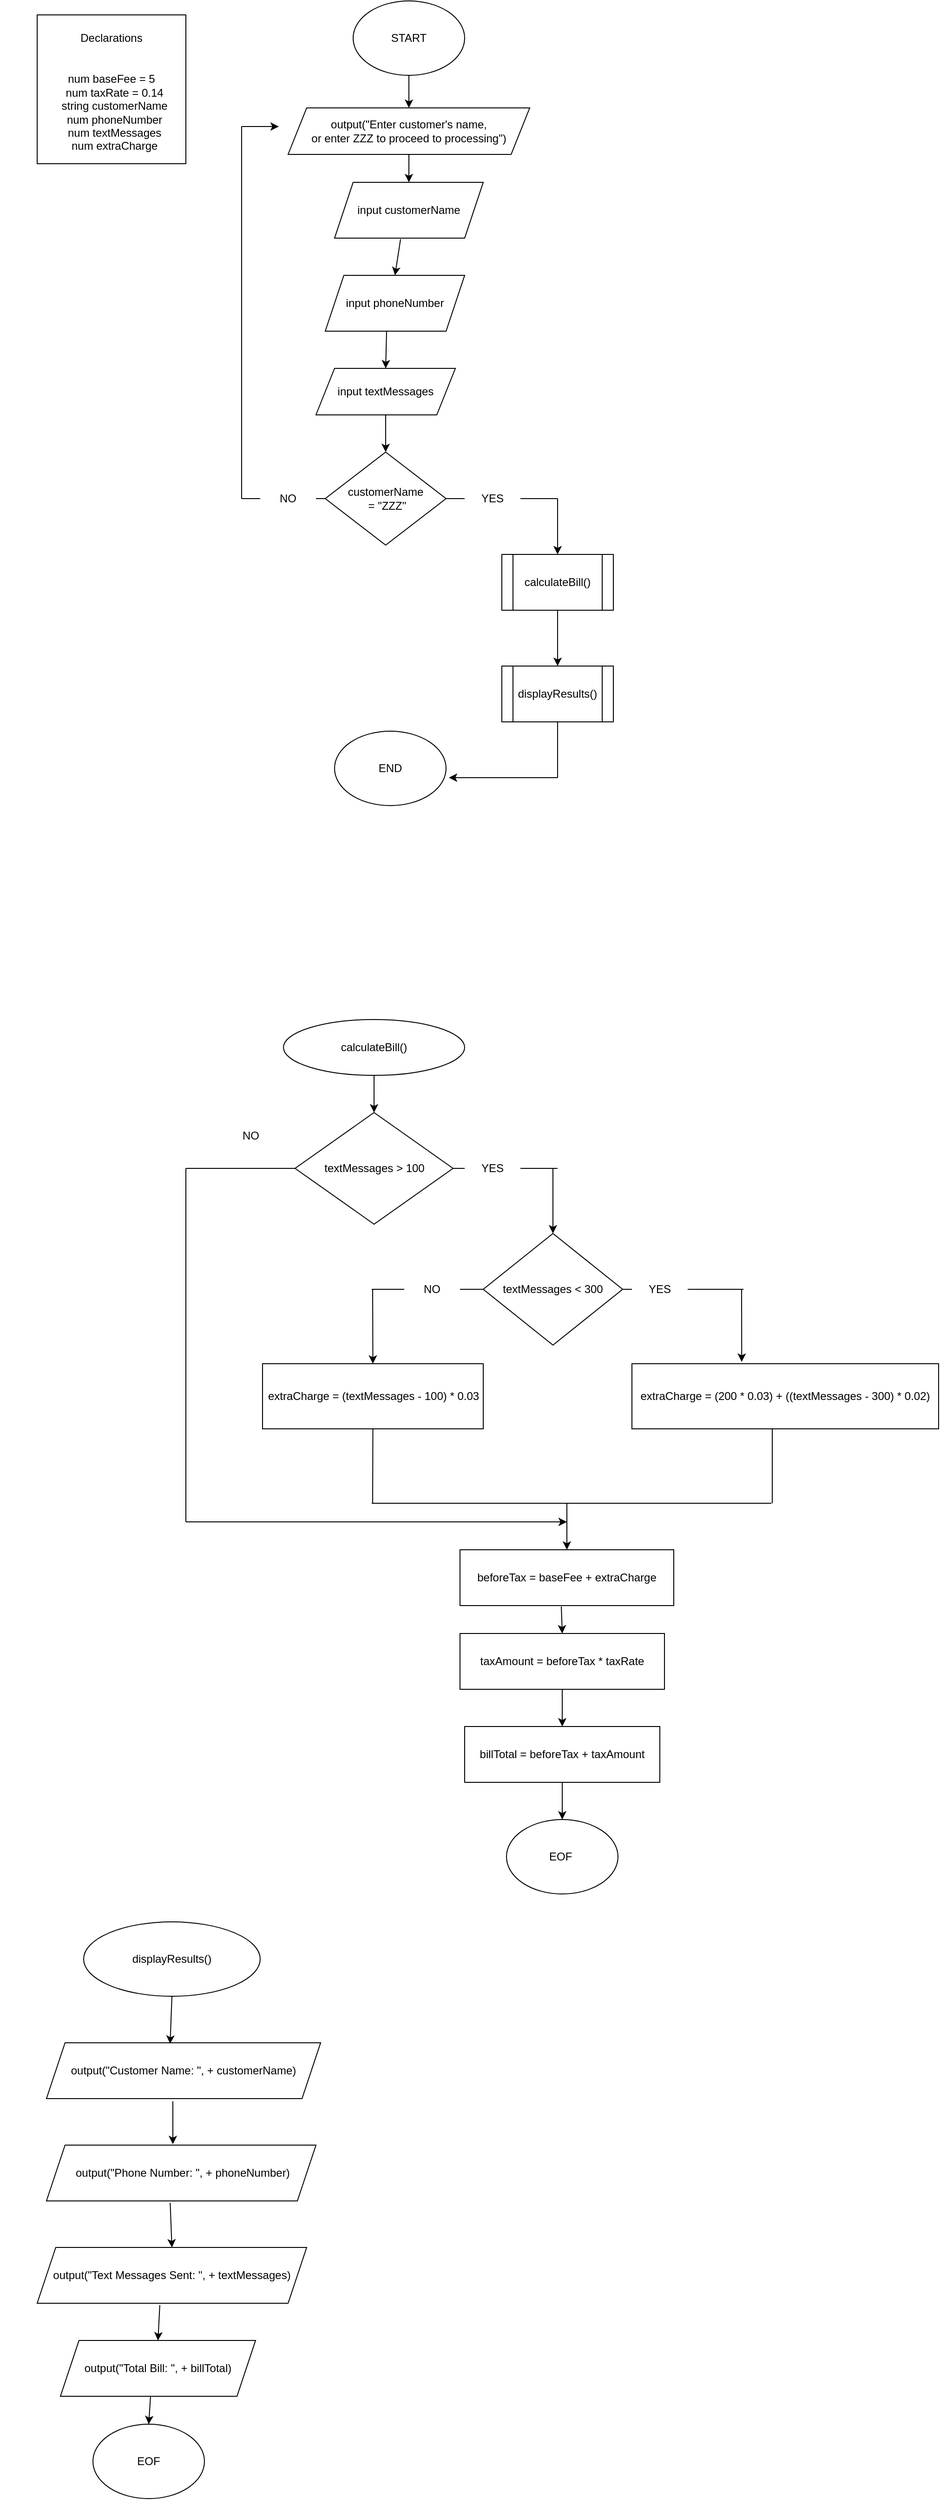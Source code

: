 <mxfile version="26.0.14">
  <diagram name="Page-1" id="m8JnofFs74yqRrOUdXPR">
    <mxGraphModel dx="1426" dy="789" grid="1" gridSize="10" guides="1" tooltips="1" connect="1" arrows="1" fold="1" page="1" pageScale="1" pageWidth="850" pageHeight="1100" math="0" shadow="0">
      <root>
        <mxCell id="0" />
        <mxCell id="1" parent="0" />
        <mxCell id="64JwXOLs04ylSAh60opL-1" value="" style="whiteSpace=wrap;html=1;aspect=fixed;" vertex="1" parent="1">
          <mxGeometry x="80" y="40" width="160" height="160" as="geometry" />
        </mxCell>
        <mxCell id="64JwXOLs04ylSAh60opL-2" value="Declarations" style="text;html=1;align=center;verticalAlign=middle;whiteSpace=wrap;rounded=0;" vertex="1" parent="1">
          <mxGeometry x="90" y="50" width="140" height="30" as="geometry" />
        </mxCell>
        <mxCell id="64JwXOLs04ylSAh60opL-3" value="&lt;div&gt;num baseFee = 5&lt;/div&gt;&lt;div&gt;&amp;nbsp; num taxRate = 0.14&lt;/div&gt;&lt;div&gt;&amp;nbsp; string customerName&lt;/div&gt;&lt;div&gt;&amp;nbsp; num phoneNumber&lt;/div&gt;&lt;div&gt;&amp;nbsp; num textMessages&lt;/div&gt;&lt;div&gt;&amp;nbsp; num extraCharge&lt;/div&gt;" style="text;html=1;align=center;verticalAlign=middle;whiteSpace=wrap;rounded=0;" vertex="1" parent="1">
          <mxGeometry x="40" y="80" width="240" height="130" as="geometry" />
        </mxCell>
        <mxCell id="64JwXOLs04ylSAh60opL-5" value="START" style="ellipse;whiteSpace=wrap;html=1;" vertex="1" parent="1">
          <mxGeometry x="420" y="25" width="120" height="80" as="geometry" />
        </mxCell>
        <mxCell id="64JwXOLs04ylSAh60opL-6" value="END" style="ellipse;whiteSpace=wrap;html=1;" vertex="1" parent="1">
          <mxGeometry x="400" y="810" width="120" height="80" as="geometry" />
        </mxCell>
        <mxCell id="64JwXOLs04ylSAh60opL-8" value="output(&quot;Enter customer&#39;s name,&lt;div&gt;or enter ZZZ to proceed to processing&quot;)&lt;/div&gt;" style="shape=parallelogram;perimeter=parallelogramPerimeter;whiteSpace=wrap;html=1;fixedSize=1;" vertex="1" parent="1">
          <mxGeometry x="350" y="140" width="260" height="50" as="geometry" />
        </mxCell>
        <mxCell id="64JwXOLs04ylSAh60opL-9" value="customerName&lt;div&gt;&amp;nbsp;= &quot;ZZZ&quot;&lt;/div&gt;" style="rhombus;whiteSpace=wrap;html=1;" vertex="1" parent="1">
          <mxGeometry x="390" y="510" width="130" height="100" as="geometry" />
        </mxCell>
        <mxCell id="64JwXOLs04ylSAh60opL-14" value="calculateBill()" style="shape=process;whiteSpace=wrap;html=1;backgroundOutline=1;" vertex="1" parent="1">
          <mxGeometry x="580" y="620" width="120" height="60" as="geometry" />
        </mxCell>
        <mxCell id="64JwXOLs04ylSAh60opL-15" value="displayResults()" style="shape=process;whiteSpace=wrap;html=1;backgroundOutline=1;" vertex="1" parent="1">
          <mxGeometry x="580" y="740" width="120" height="60" as="geometry" />
        </mxCell>
        <mxCell id="64JwXOLs04ylSAh60opL-16" value="" style="endArrow=none;html=1;rounded=0;entryX=1;entryY=0.5;entryDx=0;entryDy=0;" edge="1" parent="1" source="64JwXOLs04ylSAh60opL-10" target="64JwXOLs04ylSAh60opL-9">
          <mxGeometry width="50" height="50" relative="1" as="geometry">
            <mxPoint x="640" y="560" as="sourcePoint" />
            <mxPoint x="450" y="380" as="targetPoint" />
          </mxGeometry>
        </mxCell>
        <mxCell id="64JwXOLs04ylSAh60opL-17" value="" style="endArrow=classic;html=1;rounded=0;entryX=0.5;entryY=0;entryDx=0;entryDy=0;" edge="1" parent="1" target="64JwXOLs04ylSAh60opL-14">
          <mxGeometry width="50" height="50" relative="1" as="geometry">
            <mxPoint x="640" y="560" as="sourcePoint" />
            <mxPoint x="450" y="380" as="targetPoint" />
          </mxGeometry>
        </mxCell>
        <mxCell id="64JwXOLs04ylSAh60opL-18" value="" style="endArrow=classic;html=1;rounded=0;entryX=0.5;entryY=0;entryDx=0;entryDy=0;exitX=0.5;exitY=1;exitDx=0;exitDy=0;" edge="1" parent="1" source="64JwXOLs04ylSAh60opL-14" target="64JwXOLs04ylSAh60opL-15">
          <mxGeometry width="50" height="50" relative="1" as="geometry">
            <mxPoint x="400" y="430" as="sourcePoint" />
            <mxPoint x="450" y="380" as="targetPoint" />
          </mxGeometry>
        </mxCell>
        <mxCell id="64JwXOLs04ylSAh60opL-21" value="" style="endArrow=classic;html=1;rounded=0;entryX=1.025;entryY=0.625;entryDx=0;entryDy=0;entryPerimeter=0;" edge="1" parent="1" target="64JwXOLs04ylSAh60opL-6">
          <mxGeometry width="50" height="50" relative="1" as="geometry">
            <mxPoint x="640" y="860" as="sourcePoint" />
            <mxPoint x="450" y="380" as="targetPoint" />
          </mxGeometry>
        </mxCell>
        <mxCell id="64JwXOLs04ylSAh60opL-22" value="input customerName" style="shape=parallelogram;perimeter=parallelogramPerimeter;whiteSpace=wrap;html=1;fixedSize=1;" vertex="1" parent="1">
          <mxGeometry x="400" y="220" width="160" height="60" as="geometry" />
        </mxCell>
        <mxCell id="64JwXOLs04ylSAh60opL-26" value="input phoneNumber" style="shape=parallelogram;perimeter=parallelogramPerimeter;whiteSpace=wrap;html=1;fixedSize=1;" vertex="1" parent="1">
          <mxGeometry x="390" y="320" width="150" height="60" as="geometry" />
        </mxCell>
        <mxCell id="64JwXOLs04ylSAh60opL-27" value="input textMessages" style="shape=parallelogram;perimeter=parallelogramPerimeter;whiteSpace=wrap;html=1;fixedSize=1;" vertex="1" parent="1">
          <mxGeometry x="380" y="420" width="150" height="50" as="geometry" />
        </mxCell>
        <mxCell id="64JwXOLs04ylSAh60opL-30" value="" style="endArrow=none;html=1;rounded=0;entryX=0.5;entryY=1;entryDx=0;entryDy=0;" edge="1" parent="1" target="64JwXOLs04ylSAh60opL-15">
          <mxGeometry width="50" height="50" relative="1" as="geometry">
            <mxPoint x="640" y="860" as="sourcePoint" />
            <mxPoint x="450" y="570" as="targetPoint" />
          </mxGeometry>
        </mxCell>
        <mxCell id="64JwXOLs04ylSAh60opL-31" value="" style="endArrow=none;html=1;rounded=0;entryX=1;entryY=0.5;entryDx=0;entryDy=0;" edge="1" parent="1" target="64JwXOLs04ylSAh60opL-10">
          <mxGeometry width="50" height="50" relative="1" as="geometry">
            <mxPoint x="640" y="560" as="sourcePoint" />
            <mxPoint x="520" y="560" as="targetPoint" />
          </mxGeometry>
        </mxCell>
        <mxCell id="64JwXOLs04ylSAh60opL-10" value="YES" style="text;html=1;align=center;verticalAlign=middle;whiteSpace=wrap;rounded=0;" vertex="1" parent="1">
          <mxGeometry x="540" y="545" width="60" height="30" as="geometry" />
        </mxCell>
        <mxCell id="64JwXOLs04ylSAh60opL-32" value="" style="endArrow=classic;html=1;rounded=0;exitX=0.5;exitY=1;exitDx=0;exitDy=0;entryX=0.5;entryY=0;entryDx=0;entryDy=0;" edge="1" parent="1" source="64JwXOLs04ylSAh60opL-5" target="64JwXOLs04ylSAh60opL-8">
          <mxGeometry width="50" height="50" relative="1" as="geometry">
            <mxPoint x="400" y="420" as="sourcePoint" />
            <mxPoint x="450" y="370" as="targetPoint" />
          </mxGeometry>
        </mxCell>
        <mxCell id="64JwXOLs04ylSAh60opL-33" value="" style="endArrow=classic;html=1;rounded=0;exitX=0.5;exitY=1;exitDx=0;exitDy=0;entryX=0.5;entryY=0;entryDx=0;entryDy=0;" edge="1" parent="1" source="64JwXOLs04ylSAh60opL-8" target="64JwXOLs04ylSAh60opL-22">
          <mxGeometry width="50" height="50" relative="1" as="geometry">
            <mxPoint x="400" y="420" as="sourcePoint" />
            <mxPoint x="450" y="370" as="targetPoint" />
          </mxGeometry>
        </mxCell>
        <mxCell id="64JwXOLs04ylSAh60opL-34" value="" style="endArrow=classic;html=1;rounded=0;exitX=0.444;exitY=1.017;exitDx=0;exitDy=0;exitPerimeter=0;entryX=0.5;entryY=0;entryDx=0;entryDy=0;" edge="1" parent="1" source="64JwXOLs04ylSAh60opL-22" target="64JwXOLs04ylSAh60opL-26">
          <mxGeometry width="50" height="50" relative="1" as="geometry">
            <mxPoint x="400" y="420" as="sourcePoint" />
            <mxPoint x="450" y="370" as="targetPoint" />
          </mxGeometry>
        </mxCell>
        <mxCell id="64JwXOLs04ylSAh60opL-35" value="" style="endArrow=classic;html=1;rounded=0;entryX=0.5;entryY=0;entryDx=0;entryDy=0;exitX=0.44;exitY=1;exitDx=0;exitDy=0;exitPerimeter=0;" edge="1" parent="1" source="64JwXOLs04ylSAh60opL-26" target="64JwXOLs04ylSAh60opL-27">
          <mxGeometry width="50" height="50" relative="1" as="geometry">
            <mxPoint x="400" y="420" as="sourcePoint" />
            <mxPoint x="450" y="370" as="targetPoint" />
          </mxGeometry>
        </mxCell>
        <mxCell id="64JwXOLs04ylSAh60opL-36" value="" style="endArrow=classic;html=1;rounded=0;entryX=0.5;entryY=0;entryDx=0;entryDy=0;exitX=0.5;exitY=1;exitDx=0;exitDy=0;" edge="1" parent="1" source="64JwXOLs04ylSAh60opL-27" target="64JwXOLs04ylSAh60opL-9">
          <mxGeometry width="50" height="50" relative="1" as="geometry">
            <mxPoint x="400" y="420" as="sourcePoint" />
            <mxPoint x="450" y="370" as="targetPoint" />
          </mxGeometry>
        </mxCell>
        <mxCell id="64JwXOLs04ylSAh60opL-38" value="" style="endArrow=none;html=1;rounded=0;entryX=0;entryY=0.5;entryDx=0;entryDy=0;" edge="1" parent="1" source="64JwXOLs04ylSAh60opL-11" target="64JwXOLs04ylSAh60opL-9">
          <mxGeometry width="50" height="50" relative="1" as="geometry">
            <mxPoint x="300" y="560" as="sourcePoint" />
            <mxPoint x="450" y="370" as="targetPoint" />
          </mxGeometry>
        </mxCell>
        <mxCell id="64JwXOLs04ylSAh60opL-39" value="" style="endArrow=none;html=1;rounded=0;" edge="1" parent="1">
          <mxGeometry width="50" height="50" relative="1" as="geometry">
            <mxPoint x="300" y="160" as="sourcePoint" />
            <mxPoint x="300" y="560" as="targetPoint" />
          </mxGeometry>
        </mxCell>
        <mxCell id="64JwXOLs04ylSAh60opL-40" value="" style="endArrow=classic;html=1;rounded=0;" edge="1" parent="1">
          <mxGeometry width="50" height="50" relative="1" as="geometry">
            <mxPoint x="300" y="160" as="sourcePoint" />
            <mxPoint x="340" y="160" as="targetPoint" />
          </mxGeometry>
        </mxCell>
        <mxCell id="64JwXOLs04ylSAh60opL-41" value="" style="endArrow=none;html=1;rounded=0;entryX=0;entryY=0.5;entryDx=0;entryDy=0;" edge="1" parent="1" target="64JwXOLs04ylSAh60opL-11">
          <mxGeometry width="50" height="50" relative="1" as="geometry">
            <mxPoint x="300" y="560" as="sourcePoint" />
            <mxPoint x="390" y="560" as="targetPoint" />
          </mxGeometry>
        </mxCell>
        <mxCell id="64JwXOLs04ylSAh60opL-11" value="NO" style="text;html=1;align=center;verticalAlign=middle;whiteSpace=wrap;rounded=0;" vertex="1" parent="1">
          <mxGeometry x="320" y="545" width="60" height="30" as="geometry" />
        </mxCell>
        <mxCell id="64JwXOLs04ylSAh60opL-42" value="calculateBill()" style="ellipse;whiteSpace=wrap;html=1;" vertex="1" parent="1">
          <mxGeometry x="345" y="1120" width="195" height="60" as="geometry" />
        </mxCell>
        <mxCell id="w9lz8ek8Bl2cyJ5kpBqj-1" value="textMessages &amp;gt; 100" style="rhombus;whiteSpace=wrap;html=1;" vertex="1" parent="1">
          <mxGeometry x="357.5" y="1220" width="170" height="120" as="geometry" />
        </mxCell>
        <mxCell id="VFfsOTZ8tGUyLCSrHVtE-1" value="NO" style="text;html=1;align=center;verticalAlign=middle;whiteSpace=wrap;rounded=0;" vertex="1" parent="1">
          <mxGeometry x="280" y="1230" width="60" height="30" as="geometry" />
        </mxCell>
        <mxCell id="mWfhgtWapaySKCUksq5b-1" value="textMessages &amp;lt; 300" style="rhombus;whiteSpace=wrap;html=1;" vertex="1" parent="1">
          <mxGeometry x="560" y="1350" width="150" height="120" as="geometry" />
        </mxCell>
        <mxCell id="1GPUfE_0pncDpd8pyEYp-1" value="extraCharge = (textMessages - 100) * 0.03" style="rounded=0;whiteSpace=wrap;html=1;" vertex="1" parent="1">
          <mxGeometry x="322.5" y="1490" width="237.5" height="70" as="geometry" />
        </mxCell>
        <mxCell id="oKTtClsYX8X-2EPZthCU-1" value="extraCharge = (200 * 0.03) + ((textMessages - 300) * 0.02)" style="rounded=0;whiteSpace=wrap;html=1;" vertex="1" parent="1">
          <mxGeometry x="720" y="1490" width="330" height="70" as="geometry" />
        </mxCell>
        <mxCell id="oKTtClsYX8X-2EPZthCU-4" value="beforeTax = baseFee + extraCharge" style="rounded=0;whiteSpace=wrap;html=1;" vertex="1" parent="1">
          <mxGeometry x="535" y="1690" width="230" height="60" as="geometry" />
        </mxCell>
        <mxCell id="oKTtClsYX8X-2EPZthCU-5" value="taxAmount = beforeTax * taxRate" style="rounded=0;whiteSpace=wrap;html=1;" vertex="1" parent="1">
          <mxGeometry x="535" y="1780" width="220" height="60" as="geometry" />
        </mxCell>
        <mxCell id="oKTtClsYX8X-2EPZthCU-6" value="billTotal = beforeTax + taxAmount" style="rounded=0;whiteSpace=wrap;html=1;" vertex="1" parent="1">
          <mxGeometry x="540" y="1880" width="210" height="60" as="geometry" />
        </mxCell>
        <mxCell id="oKTtClsYX8X-2EPZthCU-7" value="" style="endArrow=classic;html=1;rounded=0;exitX=0.5;exitY=1;exitDx=0;exitDy=0;entryX=0.5;entryY=0;entryDx=0;entryDy=0;" edge="1" parent="1" source="64JwXOLs04ylSAh60opL-42" target="w9lz8ek8Bl2cyJ5kpBqj-1">
          <mxGeometry width="50" height="50" relative="1" as="geometry">
            <mxPoint x="400" y="1390" as="sourcePoint" />
            <mxPoint x="450" y="1340" as="targetPoint" />
          </mxGeometry>
        </mxCell>
        <mxCell id="oKTtClsYX8X-2EPZthCU-8" value="" style="endArrow=classic;html=1;rounded=0;entryX=0.5;entryY=0;entryDx=0;entryDy=0;" edge="1" parent="1" target="mWfhgtWapaySKCUksq5b-1">
          <mxGeometry width="50" height="50" relative="1" as="geometry">
            <mxPoint x="635" y="1280" as="sourcePoint" />
            <mxPoint x="450" y="1340" as="targetPoint" />
          </mxGeometry>
        </mxCell>
        <mxCell id="oKTtClsYX8X-2EPZthCU-9" value="" style="endArrow=none;html=1;rounded=0;exitX=1;exitY=0.5;exitDx=0;exitDy=0;" edge="1" parent="1" source="VFfsOTZ8tGUyLCSrHVtE-2">
          <mxGeometry width="50" height="50" relative="1" as="geometry">
            <mxPoint x="400" y="1390" as="sourcePoint" />
            <mxPoint x="640" y="1280" as="targetPoint" />
          </mxGeometry>
        </mxCell>
        <mxCell id="oKTtClsYX8X-2EPZthCU-10" value="" style="endArrow=none;html=1;rounded=0;exitX=1;exitY=0.5;exitDx=0;exitDy=0;" edge="1" parent="1" source="w9lz8ek8Bl2cyJ5kpBqj-1" target="VFfsOTZ8tGUyLCSrHVtE-2">
          <mxGeometry width="50" height="50" relative="1" as="geometry">
            <mxPoint x="528" y="1280" as="sourcePoint" />
            <mxPoint x="640" y="1280" as="targetPoint" />
          </mxGeometry>
        </mxCell>
        <mxCell id="VFfsOTZ8tGUyLCSrHVtE-2" value="YES" style="text;html=1;align=center;verticalAlign=middle;whiteSpace=wrap;rounded=0;" vertex="1" parent="1">
          <mxGeometry x="540" y="1265" width="60" height="30" as="geometry" />
        </mxCell>
        <mxCell id="oKTtClsYX8X-2EPZthCU-11" value="" style="endArrow=classic;html=1;rounded=0;entryX=0.358;entryY=-0.029;entryDx=0;entryDy=0;entryPerimeter=0;" edge="1" parent="1" target="oKTtClsYX8X-2EPZthCU-1">
          <mxGeometry width="50" height="50" relative="1" as="geometry">
            <mxPoint x="838" y="1410" as="sourcePoint" />
            <mxPoint x="450" y="1340" as="targetPoint" />
          </mxGeometry>
        </mxCell>
        <mxCell id="oKTtClsYX8X-2EPZthCU-12" value="" style="endArrow=none;html=1;rounded=0;entryX=1;entryY=0.5;entryDx=0;entryDy=0;" edge="1" parent="1" source="hSld4m0hcNtJHu0d4xSL-2" target="mWfhgtWapaySKCUksq5b-1">
          <mxGeometry width="50" height="50" relative="1" as="geometry">
            <mxPoint x="840" y="1410" as="sourcePoint" />
            <mxPoint x="450" y="1340" as="targetPoint" />
          </mxGeometry>
        </mxCell>
        <mxCell id="oKTtClsYX8X-2EPZthCU-13" value="" style="endArrow=none;html=1;rounded=0;entryX=1;entryY=0.5;entryDx=0;entryDy=0;" edge="1" parent="1" target="hSld4m0hcNtJHu0d4xSL-2">
          <mxGeometry width="50" height="50" relative="1" as="geometry">
            <mxPoint x="840" y="1410" as="sourcePoint" />
            <mxPoint x="710" y="1410" as="targetPoint" />
          </mxGeometry>
        </mxCell>
        <mxCell id="hSld4m0hcNtJHu0d4xSL-2" value="YES" style="text;html=1;align=center;verticalAlign=middle;whiteSpace=wrap;rounded=0;" vertex="1" parent="1">
          <mxGeometry x="720" y="1395" width="60" height="30" as="geometry" />
        </mxCell>
        <mxCell id="oKTtClsYX8X-2EPZthCU-14" value="" style="endArrow=classic;html=1;rounded=0;entryX=0.5;entryY=0;entryDx=0;entryDy=0;" edge="1" parent="1" target="1GPUfE_0pncDpd8pyEYp-1">
          <mxGeometry width="50" height="50" relative="1" as="geometry">
            <mxPoint x="441" y="1410" as="sourcePoint" />
            <mxPoint x="450" y="1340" as="targetPoint" />
          </mxGeometry>
        </mxCell>
        <mxCell id="oKTtClsYX8X-2EPZthCU-15" value="" style="endArrow=none;html=1;rounded=0;entryX=0;entryY=0.5;entryDx=0;entryDy=0;" edge="1" parent="1" source="hSld4m0hcNtJHu0d4xSL-1" target="mWfhgtWapaySKCUksq5b-1">
          <mxGeometry width="50" height="50" relative="1" as="geometry">
            <mxPoint x="440" y="1410" as="sourcePoint" />
            <mxPoint x="450" y="1340" as="targetPoint" />
          </mxGeometry>
        </mxCell>
        <mxCell id="oKTtClsYX8X-2EPZthCU-16" value="" style="endArrow=none;html=1;rounded=0;entryX=0;entryY=0.5;entryDx=0;entryDy=0;" edge="1" parent="1" target="hSld4m0hcNtJHu0d4xSL-1">
          <mxGeometry width="50" height="50" relative="1" as="geometry">
            <mxPoint x="440" y="1410" as="sourcePoint" />
            <mxPoint x="560" y="1410" as="targetPoint" />
          </mxGeometry>
        </mxCell>
        <mxCell id="hSld4m0hcNtJHu0d4xSL-1" value="NO" style="text;html=1;align=center;verticalAlign=middle;whiteSpace=wrap;rounded=0;" vertex="1" parent="1">
          <mxGeometry x="475" y="1395" width="60" height="30" as="geometry" />
        </mxCell>
        <mxCell id="oKTtClsYX8X-2EPZthCU-19" value="" style="endArrow=none;html=1;rounded=0;entryX=0.5;entryY=1;entryDx=0;entryDy=0;" edge="1" parent="1" target="1GPUfE_0pncDpd8pyEYp-1">
          <mxGeometry width="50" height="50" relative="1" as="geometry">
            <mxPoint x="441" y="1640" as="sourcePoint" />
            <mxPoint x="450" y="1540" as="targetPoint" />
          </mxGeometry>
        </mxCell>
        <mxCell id="oKTtClsYX8X-2EPZthCU-20" value="" style="endArrow=none;html=1;rounded=0;" edge="1" parent="1">
          <mxGeometry width="50" height="50" relative="1" as="geometry">
            <mxPoint x="871" y="1640" as="sourcePoint" />
            <mxPoint x="871" y="1560" as="targetPoint" />
          </mxGeometry>
        </mxCell>
        <mxCell id="oKTtClsYX8X-2EPZthCU-21" value="" style="endArrow=none;html=1;rounded=0;" edge="1" parent="1">
          <mxGeometry width="50" height="50" relative="1" as="geometry">
            <mxPoint x="440" y="1640" as="sourcePoint" />
            <mxPoint x="870" y="1640" as="targetPoint" />
          </mxGeometry>
        </mxCell>
        <mxCell id="oKTtClsYX8X-2EPZthCU-22" value="" style="endArrow=classic;html=1;rounded=0;entryX=0.5;entryY=0;entryDx=0;entryDy=0;" edge="1" parent="1" target="oKTtClsYX8X-2EPZthCU-4">
          <mxGeometry width="50" height="50" relative="1" as="geometry">
            <mxPoint x="650" y="1640" as="sourcePoint" />
            <mxPoint x="450" y="1540" as="targetPoint" />
          </mxGeometry>
        </mxCell>
        <mxCell id="oKTtClsYX8X-2EPZthCU-23" value="" style="endArrow=classic;html=1;rounded=0;entryX=0.5;entryY=0;entryDx=0;entryDy=0;exitX=0.474;exitY=1.017;exitDx=0;exitDy=0;exitPerimeter=0;" edge="1" parent="1" source="oKTtClsYX8X-2EPZthCU-4" target="oKTtClsYX8X-2EPZthCU-5">
          <mxGeometry width="50" height="50" relative="1" as="geometry">
            <mxPoint x="400" y="1690" as="sourcePoint" />
            <mxPoint x="450" y="1640" as="targetPoint" />
          </mxGeometry>
        </mxCell>
        <mxCell id="oKTtClsYX8X-2EPZthCU-24" value="" style="endArrow=classic;html=1;rounded=0;exitX=0.5;exitY=1;exitDx=0;exitDy=0;" edge="1" parent="1" source="oKTtClsYX8X-2EPZthCU-5" target="oKTtClsYX8X-2EPZthCU-6">
          <mxGeometry width="50" height="50" relative="1" as="geometry">
            <mxPoint x="400" y="1690" as="sourcePoint" />
            <mxPoint x="450" y="1640" as="targetPoint" />
          </mxGeometry>
        </mxCell>
        <mxCell id="oKTtClsYX8X-2EPZthCU-25" value="" style="endArrow=none;html=1;rounded=0;entryX=0;entryY=0.5;entryDx=0;entryDy=0;" edge="1" parent="1" target="w9lz8ek8Bl2cyJ5kpBqj-1">
          <mxGeometry width="50" height="50" relative="1" as="geometry">
            <mxPoint x="240" y="1280" as="sourcePoint" />
            <mxPoint x="450" y="1440" as="targetPoint" />
          </mxGeometry>
        </mxCell>
        <mxCell id="oKTtClsYX8X-2EPZthCU-27" value="" style="endArrow=classic;html=1;rounded=0;" edge="1" parent="1">
          <mxGeometry width="50" height="50" relative="1" as="geometry">
            <mxPoint x="240" y="1660" as="sourcePoint" />
            <mxPoint x="650" y="1660" as="targetPoint" />
          </mxGeometry>
        </mxCell>
        <mxCell id="oKTtClsYX8X-2EPZthCU-28" value="" style="endArrow=none;html=1;rounded=0;" edge="1" parent="1">
          <mxGeometry width="50" height="50" relative="1" as="geometry">
            <mxPoint x="240" y="1660" as="sourcePoint" />
            <mxPoint x="240" y="1280" as="targetPoint" />
          </mxGeometry>
        </mxCell>
        <mxCell id="oKTtClsYX8X-2EPZthCU-29" value="EOF&amp;nbsp;" style="ellipse;whiteSpace=wrap;html=1;" vertex="1" parent="1">
          <mxGeometry x="585" y="1980" width="120" height="80" as="geometry" />
        </mxCell>
        <mxCell id="oKTtClsYX8X-2EPZthCU-30" value="" style="endArrow=classic;html=1;rounded=0;entryX=0.5;entryY=0;entryDx=0;entryDy=0;exitX=0.5;exitY=1;exitDx=0;exitDy=0;" edge="1" parent="1" source="oKTtClsYX8X-2EPZthCU-6" target="oKTtClsYX8X-2EPZthCU-29">
          <mxGeometry width="50" height="50" relative="1" as="geometry">
            <mxPoint x="400" y="2090" as="sourcePoint" />
            <mxPoint x="450" y="2040" as="targetPoint" />
          </mxGeometry>
        </mxCell>
        <mxCell id="oKTtClsYX8X-2EPZthCU-31" value="displayResults()" style="ellipse;whiteSpace=wrap;html=1;" vertex="1" parent="1">
          <mxGeometry x="130" y="2090" width="190" height="80" as="geometry" />
        </mxCell>
        <mxCell id="oKTtClsYX8X-2EPZthCU-32" value="output(&quot;Customer Name: &quot;, + customerName)" style="shape=parallelogram;perimeter=parallelogramPerimeter;whiteSpace=wrap;html=1;fixedSize=1;" vertex="1" parent="1">
          <mxGeometry x="90" y="2220" width="295" height="60" as="geometry" />
        </mxCell>
        <mxCell id="oKTtClsYX8X-2EPZthCU-33" value="&amp;nbsp;output(&quot;Phone Number: &quot;, + phoneNumber)" style="shape=parallelogram;perimeter=parallelogramPerimeter;whiteSpace=wrap;html=1;fixedSize=1;" vertex="1" parent="1">
          <mxGeometry x="90" y="2330" width="290" height="60" as="geometry" />
        </mxCell>
        <mxCell id="oKTtClsYX8X-2EPZthCU-34" value="output(&quot;Text Messages Sent: &quot;, + textMessages)" style="shape=parallelogram;perimeter=parallelogramPerimeter;whiteSpace=wrap;html=1;fixedSize=1;" vertex="1" parent="1">
          <mxGeometry x="80" y="2440" width="290" height="60" as="geometry" />
        </mxCell>
        <mxCell id="oKTtClsYX8X-2EPZthCU-35" value="output(&quot;Total Bill: &quot;, + billTotal)" style="shape=parallelogram;perimeter=parallelogramPerimeter;whiteSpace=wrap;html=1;fixedSize=1;" vertex="1" parent="1">
          <mxGeometry x="105" y="2540" width="210" height="60" as="geometry" />
        </mxCell>
        <mxCell id="oKTtClsYX8X-2EPZthCU-36" value="EOF" style="ellipse;whiteSpace=wrap;html=1;" vertex="1" parent="1">
          <mxGeometry x="140" y="2630" width="120" height="80" as="geometry" />
        </mxCell>
        <mxCell id="oKTtClsYX8X-2EPZthCU-37" value="" style="endArrow=classic;html=1;rounded=0;entryX=0.451;entryY=0.017;entryDx=0;entryDy=0;entryPerimeter=0;exitX=0.5;exitY=1;exitDx=0;exitDy=0;" edge="1" parent="1" source="oKTtClsYX8X-2EPZthCU-31" target="oKTtClsYX8X-2EPZthCU-32">
          <mxGeometry width="50" height="50" relative="1" as="geometry">
            <mxPoint x="400" y="2390" as="sourcePoint" />
            <mxPoint x="450" y="2340" as="targetPoint" />
          </mxGeometry>
        </mxCell>
        <mxCell id="oKTtClsYX8X-2EPZthCU-38" value="" style="endArrow=classic;html=1;rounded=0;exitX=0.461;exitY=1.05;exitDx=0;exitDy=0;exitPerimeter=0;entryX=0.469;entryY=-0.017;entryDx=0;entryDy=0;entryPerimeter=0;" edge="1" parent="1" source="oKTtClsYX8X-2EPZthCU-32" target="oKTtClsYX8X-2EPZthCU-33">
          <mxGeometry width="50" height="50" relative="1" as="geometry">
            <mxPoint x="400" y="2390" as="sourcePoint" />
            <mxPoint x="450" y="2340" as="targetPoint" />
          </mxGeometry>
        </mxCell>
        <mxCell id="oKTtClsYX8X-2EPZthCU-39" value="" style="endArrow=classic;html=1;rounded=0;exitX=0.459;exitY=1.033;exitDx=0;exitDy=0;exitPerimeter=0;entryX=0.5;entryY=0;entryDx=0;entryDy=0;" edge="1" parent="1" source="oKTtClsYX8X-2EPZthCU-33" target="oKTtClsYX8X-2EPZthCU-34">
          <mxGeometry width="50" height="50" relative="1" as="geometry">
            <mxPoint x="400" y="2390" as="sourcePoint" />
            <mxPoint x="450" y="2340" as="targetPoint" />
          </mxGeometry>
        </mxCell>
        <mxCell id="oKTtClsYX8X-2EPZthCU-40" value="" style="endArrow=classic;html=1;rounded=0;entryX=0.5;entryY=0;entryDx=0;entryDy=0;exitX=0.455;exitY=1.033;exitDx=0;exitDy=0;exitPerimeter=0;" edge="1" parent="1" source="oKTtClsYX8X-2EPZthCU-34" target="oKTtClsYX8X-2EPZthCU-35">
          <mxGeometry width="50" height="50" relative="1" as="geometry">
            <mxPoint x="400" y="2390" as="sourcePoint" />
            <mxPoint x="450" y="2340" as="targetPoint" />
          </mxGeometry>
        </mxCell>
        <mxCell id="oKTtClsYX8X-2EPZthCU-41" value="" style="endArrow=classic;html=1;rounded=0;exitX=0.462;exitY=1;exitDx=0;exitDy=0;exitPerimeter=0;entryX=0.5;entryY=0;entryDx=0;entryDy=0;" edge="1" parent="1" source="oKTtClsYX8X-2EPZthCU-35" target="oKTtClsYX8X-2EPZthCU-36">
          <mxGeometry width="50" height="50" relative="1" as="geometry">
            <mxPoint x="400" y="2390" as="sourcePoint" />
            <mxPoint x="450" y="2340" as="targetPoint" />
          </mxGeometry>
        </mxCell>
      </root>
    </mxGraphModel>
  </diagram>
</mxfile>

